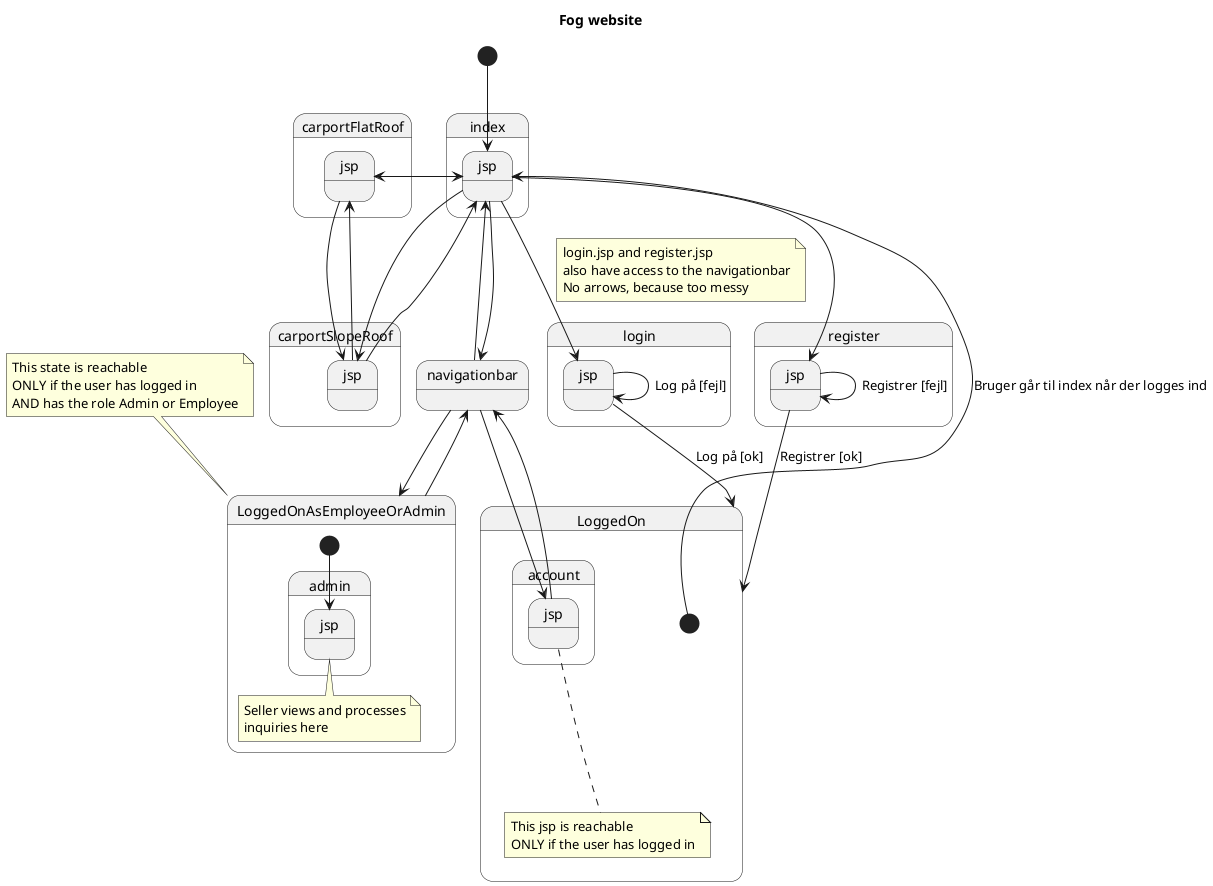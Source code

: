@startuml
'https://plantuml.com/state-diagram

Title Fog website



State index.jsp
State login.jsp
State register.jsp
State navigationbar


[*] --> index.jsp
index.jsp --> navigationbar
index.jsp --> carportFlatRoof.jsp
index.jsp --> carportSlopeRoof.jsp
carportFlatRoof.jsp --> index.jsp
carportSlopeRoof.jsp --> index.jsp
carportFlatRoof.jsp --> carportSlopeRoof.jsp
carportSlopeRoof.jsp --> carportFlatRoof.jsp
navigationbar --> index.jsp

index.jsp --> login.jsp
note on link
    login.jsp and register.jsp
    also have access to the navigationbar
    No arrows, because too messy
end note
index.jsp --> register.jsp

login.jsp --> login.jsp: Log på [fejl]
login.jsp --> LoggedOn: Log på [ok]
register.jsp --> register.jsp: Registrer [fejl]
register.jsp --> LoggedOn: Registrer [ok]

navigationbar --> LoggedOnAsEmployeeOrAdmin
LoggedOnAsEmployeeOrAdmin --> navigationbar


State LoggedOn {
    State account.jsp
    [*] --> index.jsp: Bruger går til index når der logges ind
    navigationbar --> account.jsp
    account.jsp --> navigationbar

    note bottom of account.jsp
        This jsp is reachable
        ONLY if the user has logged in
    end note
}

note top of LoggedOnAsEmployeeOrAdmin
    This state is reachable
    ONLY if the user has logged in
    AND has the role Admin or Employee
end note

State LoggedOnAsEmployeeOrAdmin {
    State admin.jsp
    [*] --> admin.jsp
    note bottom of admin.jsp
            Seller views and processes
            inquiries here
    end note
}



@enduml